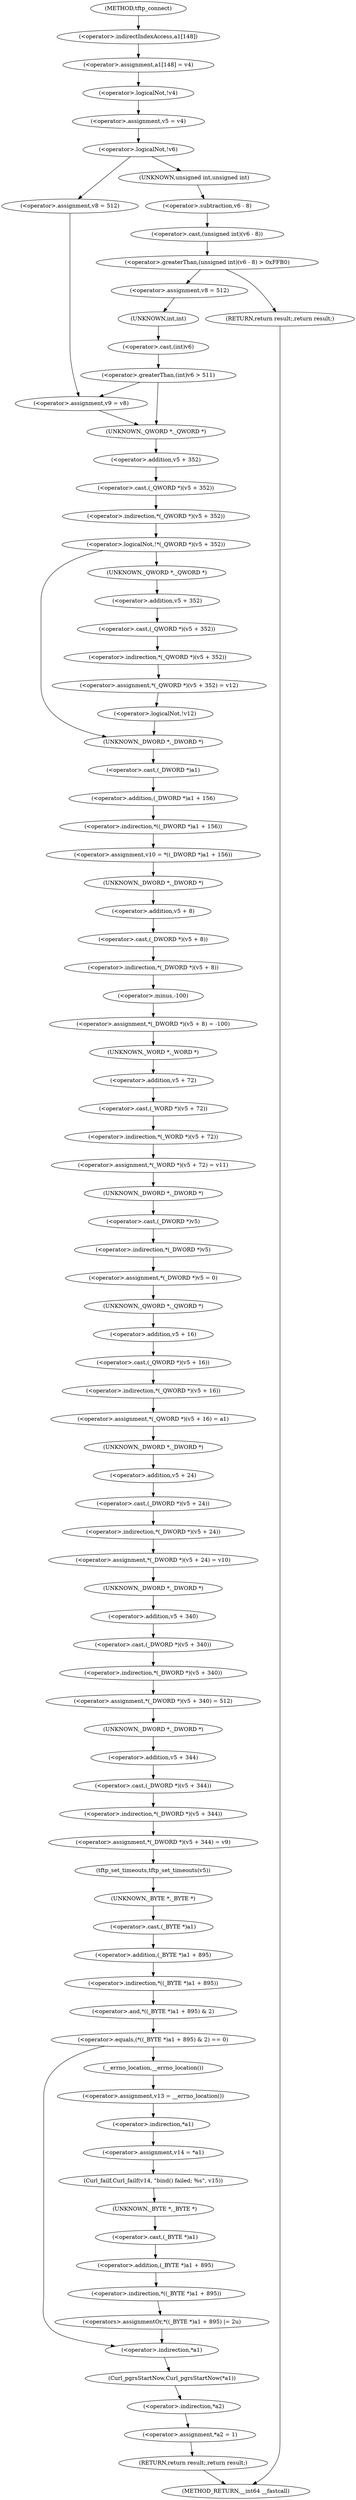 digraph tftp_connect {  
"1000133" [label = "(<operator>.assignment,a1[148] = v4)" ]
"1000134" [label = "(<operator>.indirectIndexAccess,a1[148])" ]
"1000139" [label = "(<operator>.logicalNot,!v4)" ]
"1000142" [label = "(<operator>.assignment,v5 = v4)" ]
"1000146" [label = "(<operator>.logicalNot,!v6)" ]
"1000149" [label = "(<operator>.assignment,v8 = 512)" ]
"1000153" [label = "(<operator>.assignment,v9 = v8)" ]
"1000159" [label = "(<operator>.greaterThan,(unsigned int)(v6 - 8) > 0xFFB0)" ]
"1000160" [label = "(<operator>.cast,(unsigned int)(v6 - 8))" ]
"1000161" [label = "(UNKNOWN,unsigned int,unsigned int)" ]
"1000162" [label = "(<operator>.subtraction,v6 - 8)" ]
"1000166" [label = "(RETURN,return result;,return result;)" ]
"1000168" [label = "(<operator>.assignment,v8 = 512)" ]
"1000172" [label = "(<operator>.greaterThan,(int)v6 > 511)" ]
"1000173" [label = "(<operator>.cast,(int)v6)" ]
"1000174" [label = "(UNKNOWN,int,int)" ]
"1000181" [label = "(<operator>.logicalNot,!*(_QWORD *)(v5 + 352))" ]
"1000182" [label = "(<operator>.indirection,*(_QWORD *)(v5 + 352))" ]
"1000183" [label = "(<operator>.cast,(_QWORD *)(v5 + 352))" ]
"1000184" [label = "(UNKNOWN,_QWORD *,_QWORD *)" ]
"1000185" [label = "(<operator>.addition,v5 + 352)" ]
"1000189" [label = "(<operator>.assignment,*(_QWORD *)(v5 + 352) = v12)" ]
"1000190" [label = "(<operator>.indirection,*(_QWORD *)(v5 + 352))" ]
"1000191" [label = "(<operator>.cast,(_QWORD *)(v5 + 352))" ]
"1000192" [label = "(UNKNOWN,_QWORD *,_QWORD *)" ]
"1000193" [label = "(<operator>.addition,v5 + 352)" ]
"1000198" [label = "(<operator>.logicalNot,!v12)" ]
"1000202" [label = "(<operator>.assignment,v10 = *((_DWORD *)a1 + 156))" ]
"1000204" [label = "(<operator>.indirection,*((_DWORD *)a1 + 156))" ]
"1000205" [label = "(<operator>.addition,(_DWORD *)a1 + 156)" ]
"1000206" [label = "(<operator>.cast,(_DWORD *)a1)" ]
"1000207" [label = "(UNKNOWN,_DWORD *,_DWORD *)" ]
"1000210" [label = "(<operator>.assignment,*(_DWORD *)(v5 + 8) = -100)" ]
"1000211" [label = "(<operator>.indirection,*(_DWORD *)(v5 + 8))" ]
"1000212" [label = "(<operator>.cast,(_DWORD *)(v5 + 8))" ]
"1000213" [label = "(UNKNOWN,_DWORD *,_DWORD *)" ]
"1000214" [label = "(<operator>.addition,v5 + 8)" ]
"1000217" [label = "(<operator>.minus,-100)" ]
"1000219" [label = "(<operator>.assignment,*(_WORD *)(v5 + 72) = v11)" ]
"1000220" [label = "(<operator>.indirection,*(_WORD *)(v5 + 72))" ]
"1000221" [label = "(<operator>.cast,(_WORD *)(v5 + 72))" ]
"1000222" [label = "(UNKNOWN,_WORD *,_WORD *)" ]
"1000223" [label = "(<operator>.addition,v5 + 72)" ]
"1000227" [label = "(<operator>.assignment,*(_DWORD *)v5 = 0)" ]
"1000228" [label = "(<operator>.indirection,*(_DWORD *)v5)" ]
"1000229" [label = "(<operator>.cast,(_DWORD *)v5)" ]
"1000230" [label = "(UNKNOWN,_DWORD *,_DWORD *)" ]
"1000233" [label = "(<operator>.assignment,*(_QWORD *)(v5 + 16) = a1)" ]
"1000234" [label = "(<operator>.indirection,*(_QWORD *)(v5 + 16))" ]
"1000235" [label = "(<operator>.cast,(_QWORD *)(v5 + 16))" ]
"1000236" [label = "(UNKNOWN,_QWORD *,_QWORD *)" ]
"1000237" [label = "(<operator>.addition,v5 + 16)" ]
"1000241" [label = "(<operator>.assignment,*(_DWORD *)(v5 + 24) = v10)" ]
"1000242" [label = "(<operator>.indirection,*(_DWORD *)(v5 + 24))" ]
"1000243" [label = "(<operator>.cast,(_DWORD *)(v5 + 24))" ]
"1000244" [label = "(UNKNOWN,_DWORD *,_DWORD *)" ]
"1000245" [label = "(<operator>.addition,v5 + 24)" ]
"1000249" [label = "(<operator>.assignment,*(_DWORD *)(v5 + 340) = 512)" ]
"1000250" [label = "(<operator>.indirection,*(_DWORD *)(v5 + 340))" ]
"1000251" [label = "(<operator>.cast,(_DWORD *)(v5 + 340))" ]
"1000252" [label = "(UNKNOWN,_DWORD *,_DWORD *)" ]
"1000253" [label = "(<operator>.addition,v5 + 340)" ]
"1000257" [label = "(<operator>.assignment,*(_DWORD *)(v5 + 344) = v9)" ]
"1000258" [label = "(<operator>.indirection,*(_DWORD *)(v5 + 344))" ]
"1000259" [label = "(<operator>.cast,(_DWORD *)(v5 + 344))" ]
"1000260" [label = "(UNKNOWN,_DWORD *,_DWORD *)" ]
"1000261" [label = "(<operator>.addition,v5 + 344)" ]
"1000265" [label = "(tftp_set_timeouts,tftp_set_timeouts(v5))" ]
"1000268" [label = "(<operator>.equals,(*((_BYTE *)a1 + 895) & 2) == 0)" ]
"1000269" [label = "(<operator>.and,*((_BYTE *)a1 + 895) & 2)" ]
"1000270" [label = "(<operator>.indirection,*((_BYTE *)a1 + 895))" ]
"1000271" [label = "(<operator>.addition,(_BYTE *)a1 + 895)" ]
"1000272" [label = "(<operator>.cast,(_BYTE *)a1)" ]
"1000273" [label = "(UNKNOWN,_BYTE *,_BYTE *)" ]
"1000280" [label = "(<operator>.assignment,v13 = __errno_location())" ]
"1000282" [label = "(__errno_location,__errno_location())" ]
"1000283" [label = "(<operator>.assignment,v14 = *a1)" ]
"1000285" [label = "(<operator>.indirection,*a1)" ]
"1000287" [label = "(Curl_failf,Curl_failf(v14, \"bind() failed; %s\", v15))" ]
"1000292" [label = "(<operators>.assignmentOr,*((_BYTE *)a1 + 895) |= 2u)" ]
"1000293" [label = "(<operator>.indirection,*((_BYTE *)a1 + 895))" ]
"1000294" [label = "(<operator>.addition,(_BYTE *)a1 + 895)" ]
"1000295" [label = "(<operator>.cast,(_BYTE *)a1)" ]
"1000296" [label = "(UNKNOWN,_BYTE *,_BYTE *)" ]
"1000300" [label = "(Curl_pgrsStartNow,Curl_pgrsStartNow(*a1))" ]
"1000301" [label = "(<operator>.indirection,*a1)" ]
"1000304" [label = "(<operator>.assignment,*a2 = 1)" ]
"1000305" [label = "(<operator>.indirection,*a2)" ]
"1000308" [label = "(RETURN,return result;,return result;)" ]
"1000115" [label = "(METHOD,tftp_connect)" ]
"1000311" [label = "(METHOD_RETURN,__int64 __fastcall)" ]
  "1000133" -> "1000139" 
  "1000134" -> "1000133" 
  "1000139" -> "1000142" 
  "1000142" -> "1000146" 
  "1000146" -> "1000149" 
  "1000146" -> "1000161" 
  "1000149" -> "1000153" 
  "1000153" -> "1000184" 
  "1000159" -> "1000166" 
  "1000159" -> "1000168" 
  "1000160" -> "1000159" 
  "1000161" -> "1000162" 
  "1000162" -> "1000160" 
  "1000166" -> "1000311" 
  "1000168" -> "1000174" 
  "1000172" -> "1000153" 
  "1000172" -> "1000184" 
  "1000173" -> "1000172" 
  "1000174" -> "1000173" 
  "1000181" -> "1000192" 
  "1000181" -> "1000207" 
  "1000182" -> "1000181" 
  "1000183" -> "1000182" 
  "1000184" -> "1000185" 
  "1000185" -> "1000183" 
  "1000189" -> "1000198" 
  "1000190" -> "1000189" 
  "1000191" -> "1000190" 
  "1000192" -> "1000193" 
  "1000193" -> "1000191" 
  "1000198" -> "1000207" 
  "1000202" -> "1000213" 
  "1000204" -> "1000202" 
  "1000205" -> "1000204" 
  "1000206" -> "1000205" 
  "1000207" -> "1000206" 
  "1000210" -> "1000222" 
  "1000211" -> "1000217" 
  "1000212" -> "1000211" 
  "1000213" -> "1000214" 
  "1000214" -> "1000212" 
  "1000217" -> "1000210" 
  "1000219" -> "1000230" 
  "1000220" -> "1000219" 
  "1000221" -> "1000220" 
  "1000222" -> "1000223" 
  "1000223" -> "1000221" 
  "1000227" -> "1000236" 
  "1000228" -> "1000227" 
  "1000229" -> "1000228" 
  "1000230" -> "1000229" 
  "1000233" -> "1000244" 
  "1000234" -> "1000233" 
  "1000235" -> "1000234" 
  "1000236" -> "1000237" 
  "1000237" -> "1000235" 
  "1000241" -> "1000252" 
  "1000242" -> "1000241" 
  "1000243" -> "1000242" 
  "1000244" -> "1000245" 
  "1000245" -> "1000243" 
  "1000249" -> "1000260" 
  "1000250" -> "1000249" 
  "1000251" -> "1000250" 
  "1000252" -> "1000253" 
  "1000253" -> "1000251" 
  "1000257" -> "1000265" 
  "1000258" -> "1000257" 
  "1000259" -> "1000258" 
  "1000260" -> "1000261" 
  "1000261" -> "1000259" 
  "1000265" -> "1000273" 
  "1000268" -> "1000282" 
  "1000268" -> "1000301" 
  "1000269" -> "1000268" 
  "1000270" -> "1000269" 
  "1000271" -> "1000270" 
  "1000272" -> "1000271" 
  "1000273" -> "1000272" 
  "1000280" -> "1000285" 
  "1000282" -> "1000280" 
  "1000283" -> "1000287" 
  "1000285" -> "1000283" 
  "1000287" -> "1000296" 
  "1000292" -> "1000301" 
  "1000293" -> "1000292" 
  "1000294" -> "1000293" 
  "1000295" -> "1000294" 
  "1000296" -> "1000295" 
  "1000300" -> "1000305" 
  "1000301" -> "1000300" 
  "1000304" -> "1000308" 
  "1000305" -> "1000304" 
  "1000308" -> "1000311" 
  "1000115" -> "1000134" 
}
